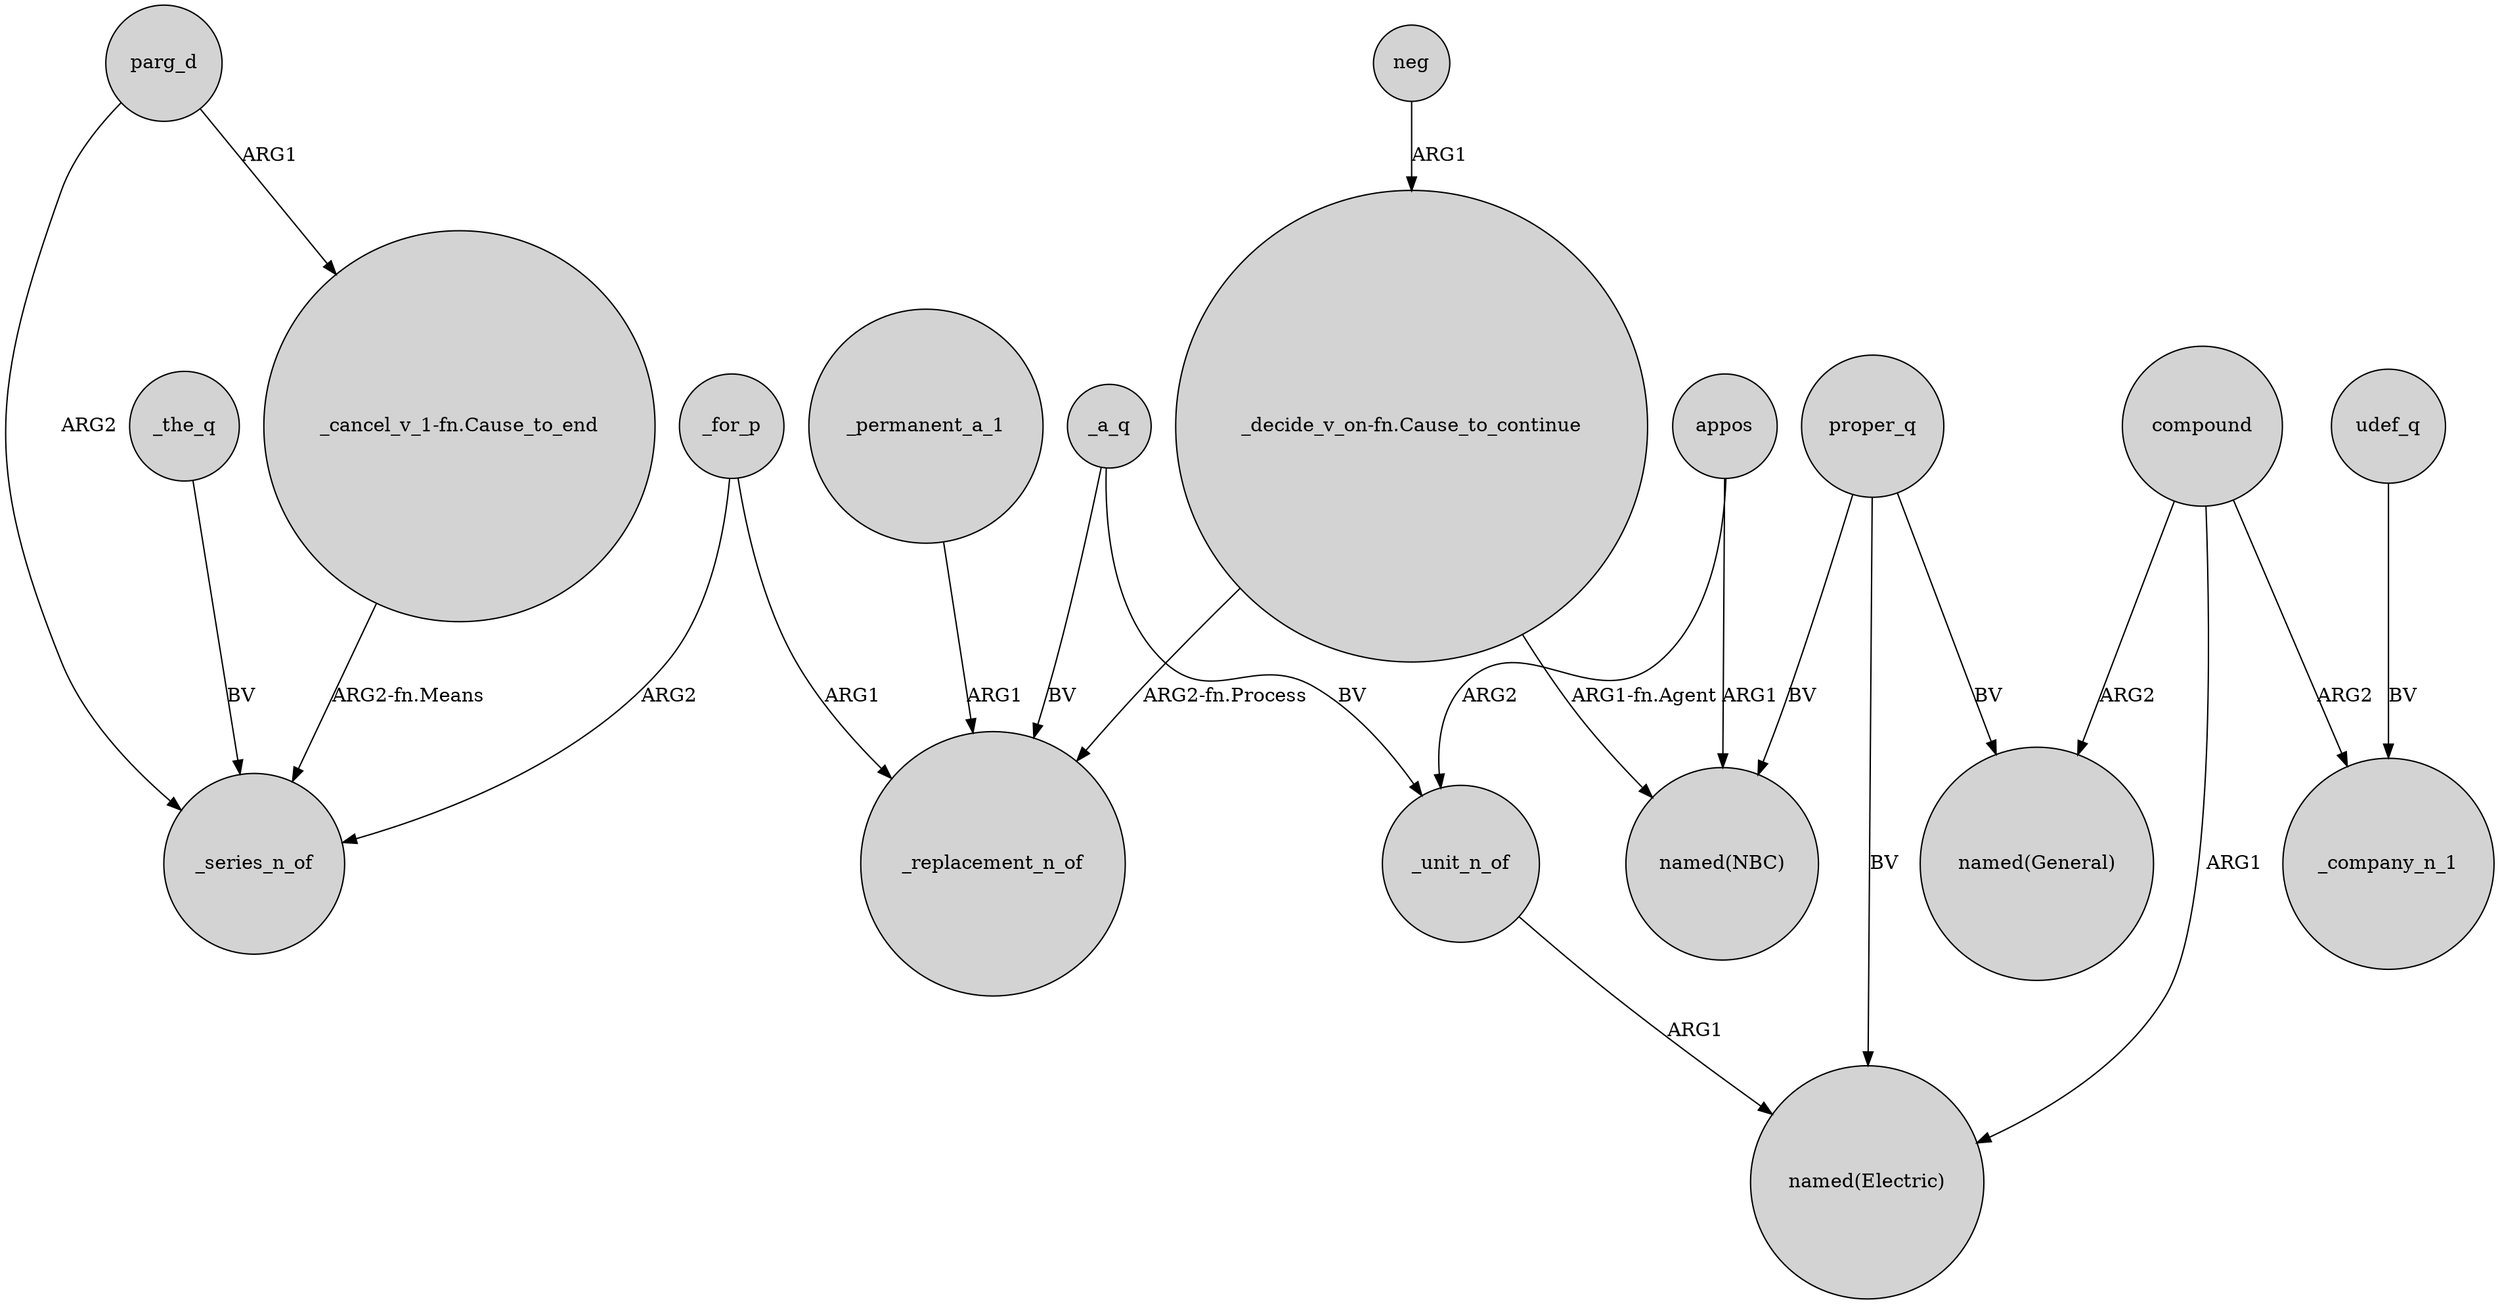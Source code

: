 digraph {
	node [shape=circle style=filled]
	parg_d -> _series_n_of [label=ARG2]
	appos -> "named(NBC)" [label=ARG1]
	proper_q -> "named(NBC)" [label=BV]
	_a_q -> _replacement_n_of [label=BV]
	compound -> _company_n_1 [label=ARG2]
	_for_p -> _series_n_of [label=ARG2]
	udef_q -> _company_n_1 [label=BV]
	_for_p -> _replacement_n_of [label=ARG1]
	"_decide_v_on-fn.Cause_to_continue" -> _replacement_n_of [label="ARG2-fn.Process"]
	_permanent_a_1 -> _replacement_n_of [label=ARG1]
	parg_d -> "_cancel_v_1-fn.Cause_to_end" [label=ARG1]
	compound -> "named(Electric)" [label=ARG1]
	proper_q -> "named(Electric)" [label=BV]
	proper_q -> "named(General)" [label=BV]
	_unit_n_of -> "named(Electric)" [label=ARG1]
	appos -> _unit_n_of [label=ARG2]
	"_decide_v_on-fn.Cause_to_continue" -> "named(NBC)" [label="ARG1-fn.Agent"]
	_the_q -> _series_n_of [label=BV]
	_a_q -> _unit_n_of [label=BV]
	neg -> "_decide_v_on-fn.Cause_to_continue" [label=ARG1]
	"_cancel_v_1-fn.Cause_to_end" -> _series_n_of [label="ARG2-fn.Means"]
	compound -> "named(General)" [label=ARG2]
}
